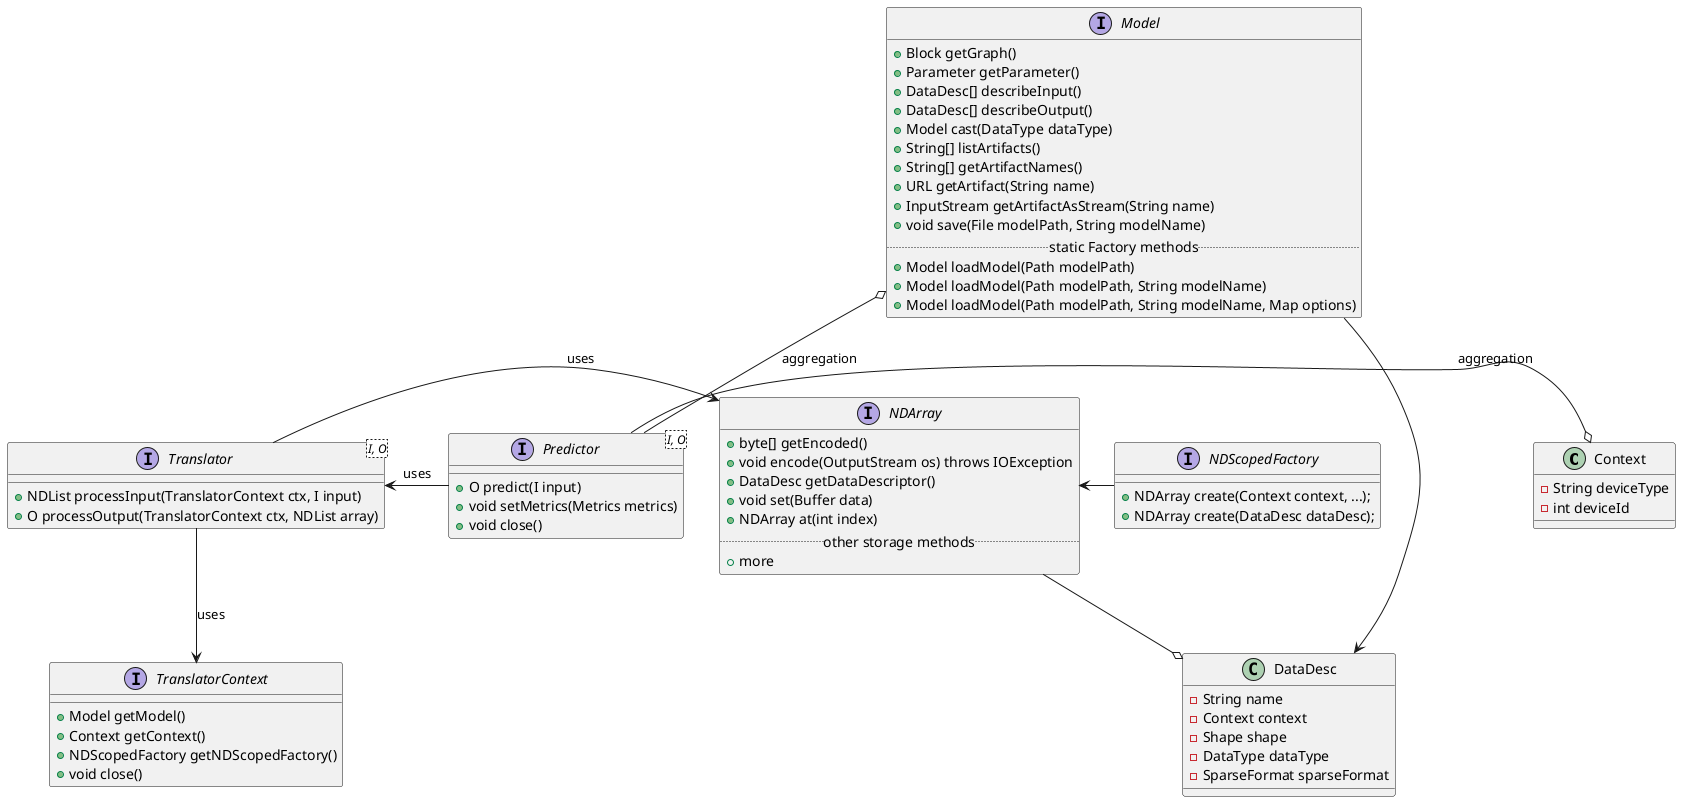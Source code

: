 @startuml
class Context {
	-String deviceType
	-int deviceId
}

class DataDesc {
	-String name
	-Context context
	-Shape shape
	-DataType dataType
	-SparseFormat sparseFormat
}

interface Model {
    +Block getGraph()
    +Parameter getParameter()
    +DataDesc[] describeInput()
    +DataDesc[] describeOutput()
    +Model cast(DataType dataType)
    +String[] listArtifacts()
    +String[] getArtifactNames()
    +URL getArtifact(String name)
    +InputStream getArtifactAsStream(String name)
    +void save(File modelPath, String modelName)
	.. static Factory methods ..
    +Model loadModel(Path modelPath)
    +Model loadModel(Path modelPath, String modelName)
    +Model loadModel(Path modelPath, String modelName, Map options)
}

interface Translator<I, O> {
    +NDList processInput(TranslatorContext ctx, I input)
    +O processOutput(TranslatorContext ctx, NDList array)
}

interface Predictor<I, O> {
    +O predict(I input)
    +void setMetrics(Metrics metrics)
    +void close()
}

interface TranslatorContext {
    +Model getModel()
    +Context getContext()
    +NDScopedFactory getNDScopedFactory()
    +void close()
}

interface NDScopedFactory {
    +NDArray create(Context context, ...);
    +NDArray create(DataDesc dataDesc);
}

interface NDArray {
    +byte[] getEncoded()
    +void encode(OutputStream os) throws IOException
    +DataDesc getDataDescriptor()
    +void set(Buffer data)
    +NDArray at(int index)
	.. other storage methods ..
    +more
}

Model -right-> DataDesc
Model o-down- Predictor : aggregation
Predictor -right-o Context : aggregation
Predictor -right-> Translator : uses
Translator -right-> NDArray : uses
Translator --> TranslatorContext : uses
NDScopedFactory -left-> NDArray
NDArray -down-o DataDesc

@enduml
